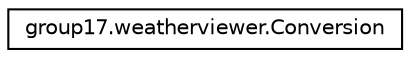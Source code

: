 digraph "Graphical Class Hierarchy"
{
  edge [fontname="Helvetica",fontsize="10",labelfontname="Helvetica",labelfontsize="10"];
  node [fontname="Helvetica",fontsize="10",shape=record];
  rankdir="LR";
  Node0 [label="group17.weatherviewer.Conversion",height=0.2,width=0.4,color="black", fillcolor="white", style="filled",URL="$classgroup17_1_1weatherviewer_1_1Conversion.html"];
}
